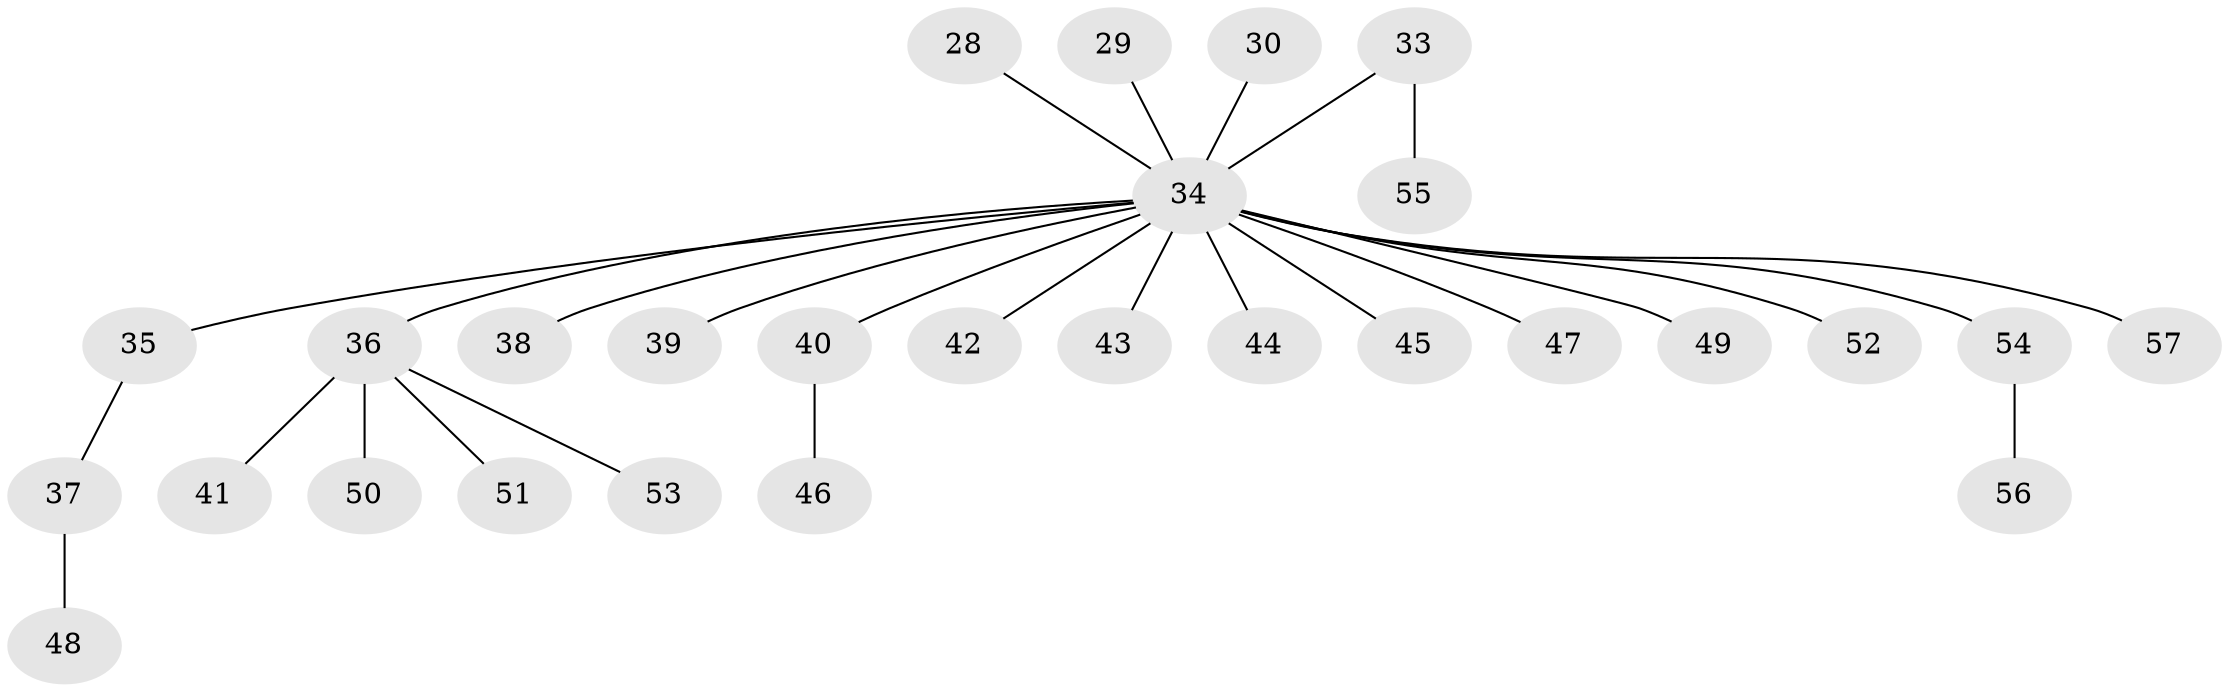 // original degree distribution, {4: 0.08771929824561403, 6: 0.05263157894736842, 5: 0.017543859649122806, 3: 0.07017543859649122, 1: 0.543859649122807, 2: 0.22807017543859648}
// Generated by graph-tools (version 1.1) at 2025/53/03/09/25 04:53:11]
// undirected, 28 vertices, 27 edges
graph export_dot {
graph [start="1"]
  node [color=gray90,style=filled];
  28;
  29;
  30;
  33;
  34 [super="+13+15+14+16+17+10+12+18+31+32+19+21+23+22+26+27"];
  35;
  36 [super="+24+20"];
  37;
  38;
  39;
  40;
  41;
  42 [super="+25"];
  43;
  44;
  45;
  46;
  47;
  48;
  49;
  50;
  51;
  52;
  53;
  54;
  55;
  56;
  57;
  28 -- 34;
  29 -- 34;
  30 -- 34;
  33 -- 55;
  33 -- 34;
  34 -- 47;
  34 -- 57;
  34 -- 35;
  34 -- 38;
  34 -- 44;
  34 -- 40;
  34 -- 43;
  34 -- 49;
  34 -- 54;
  34 -- 36;
  34 -- 45;
  34 -- 39;
  34 -- 52;
  34 -- 42;
  35 -- 37;
  36 -- 53;
  36 -- 50;
  36 -- 41;
  36 -- 51;
  37 -- 48;
  40 -- 46;
  54 -- 56;
}
